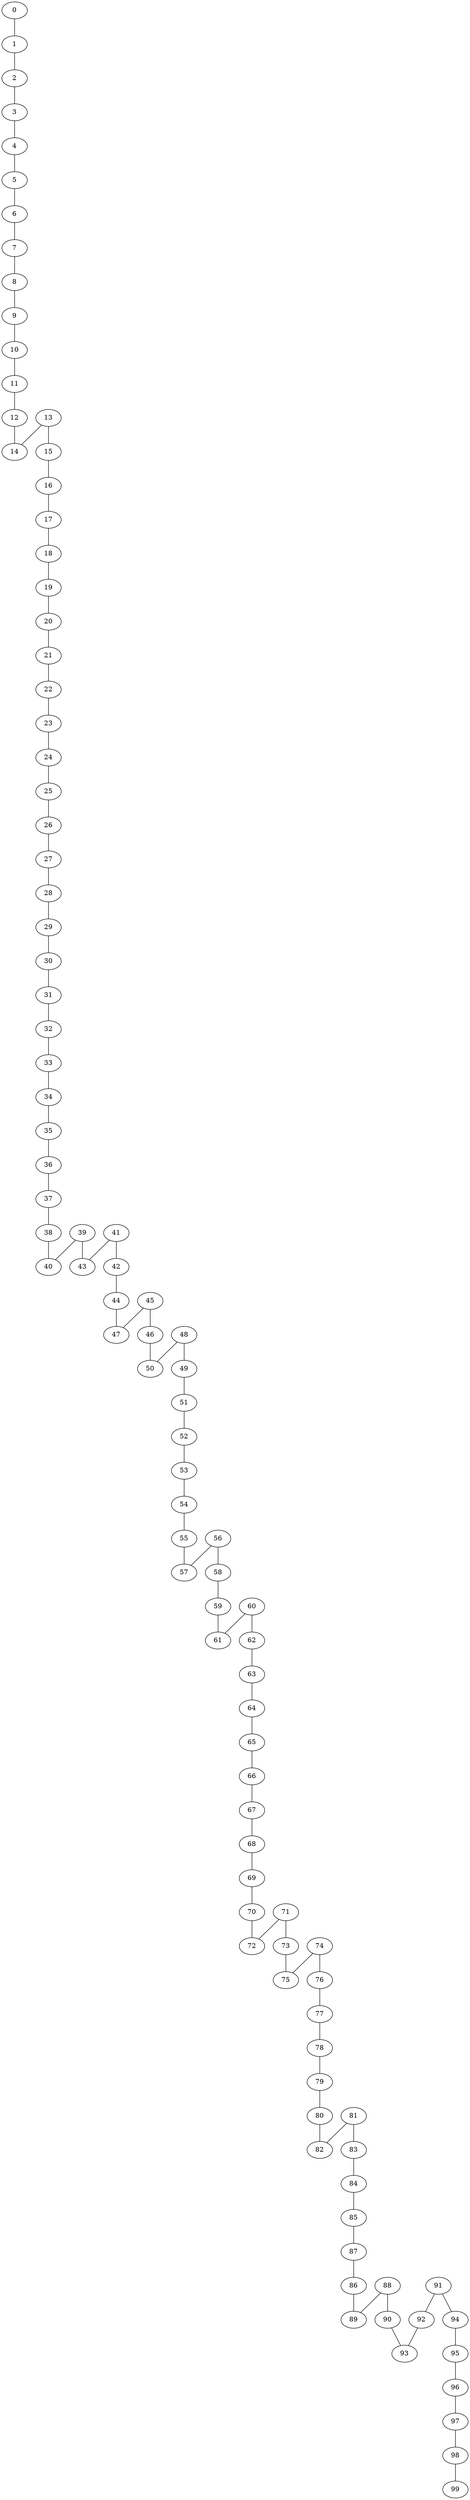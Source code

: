 graph DFS_R_grafoGilbert_100_89  {
0;
1;
2;
3;
4;
5;
6;
7;
8;
9;
10;
11;
12;
14;
13;
15;
16;
17;
18;
19;
20;
21;
22;
23;
24;
25;
26;
27;
28;
29;
30;
31;
32;
33;
34;
35;
36;
37;
38;
40;
39;
43;
41;
42;
44;
47;
45;
46;
50;
48;
49;
51;
52;
53;
54;
55;
57;
56;
58;
59;
61;
60;
62;
63;
64;
65;
66;
67;
68;
69;
70;
72;
71;
73;
75;
74;
76;
77;
78;
79;
80;
82;
81;
83;
84;
85;
87;
86;
89;
88;
90;
93;
92;
91;
94;
95;
96;
97;
98;
99;
0 -- 1;
1 -- 2;
2 -- 3;
3 -- 4;
4 -- 5;
5 -- 6;
6 -- 7;
7 -- 8;
8 -- 9;
9 -- 10;
10 -- 11;
11 -- 12;
12 -- 14;
13 -- 14;
13 -- 15;
15 -- 16;
16 -- 17;
17 -- 18;
18 -- 19;
19 -- 20;
20 -- 21;
21 -- 22;
22 -- 23;
23 -- 24;
24 -- 25;
25 -- 26;
26 -- 27;
27 -- 28;
28 -- 29;
29 -- 30;
30 -- 31;
31 -- 32;
32 -- 33;
33 -- 34;
34 -- 35;
35 -- 36;
36 -- 37;
37 -- 38;
38 -- 40;
39 -- 40;
39 -- 43;
41 -- 43;
41 -- 42;
42 -- 44;
44 -- 47;
45 -- 47;
45 -- 46;
46 -- 50;
48 -- 50;
48 -- 49;
49 -- 51;
51 -- 52;
52 -- 53;
53 -- 54;
54 -- 55;
55 -- 57;
56 -- 57;
56 -- 58;
58 -- 59;
59 -- 61;
60 -- 61;
60 -- 62;
62 -- 63;
63 -- 64;
64 -- 65;
65 -- 66;
66 -- 67;
67 -- 68;
68 -- 69;
69 -- 70;
70 -- 72;
71 -- 72;
71 -- 73;
73 -- 75;
74 -- 75;
74 -- 76;
76 -- 77;
77 -- 78;
78 -- 79;
79 -- 80;
80 -- 82;
81 -- 82;
81 -- 83;
83 -- 84;
84 -- 85;
85 -- 87;
87 -- 86;
86 -- 89;
88 -- 89;
88 -- 90;
90 -- 93;
92 -- 93;
91 -- 92;
91 -- 94;
94 -- 95;
95 -- 96;
96 -- 97;
97 -- 98;
98 -- 99;
}